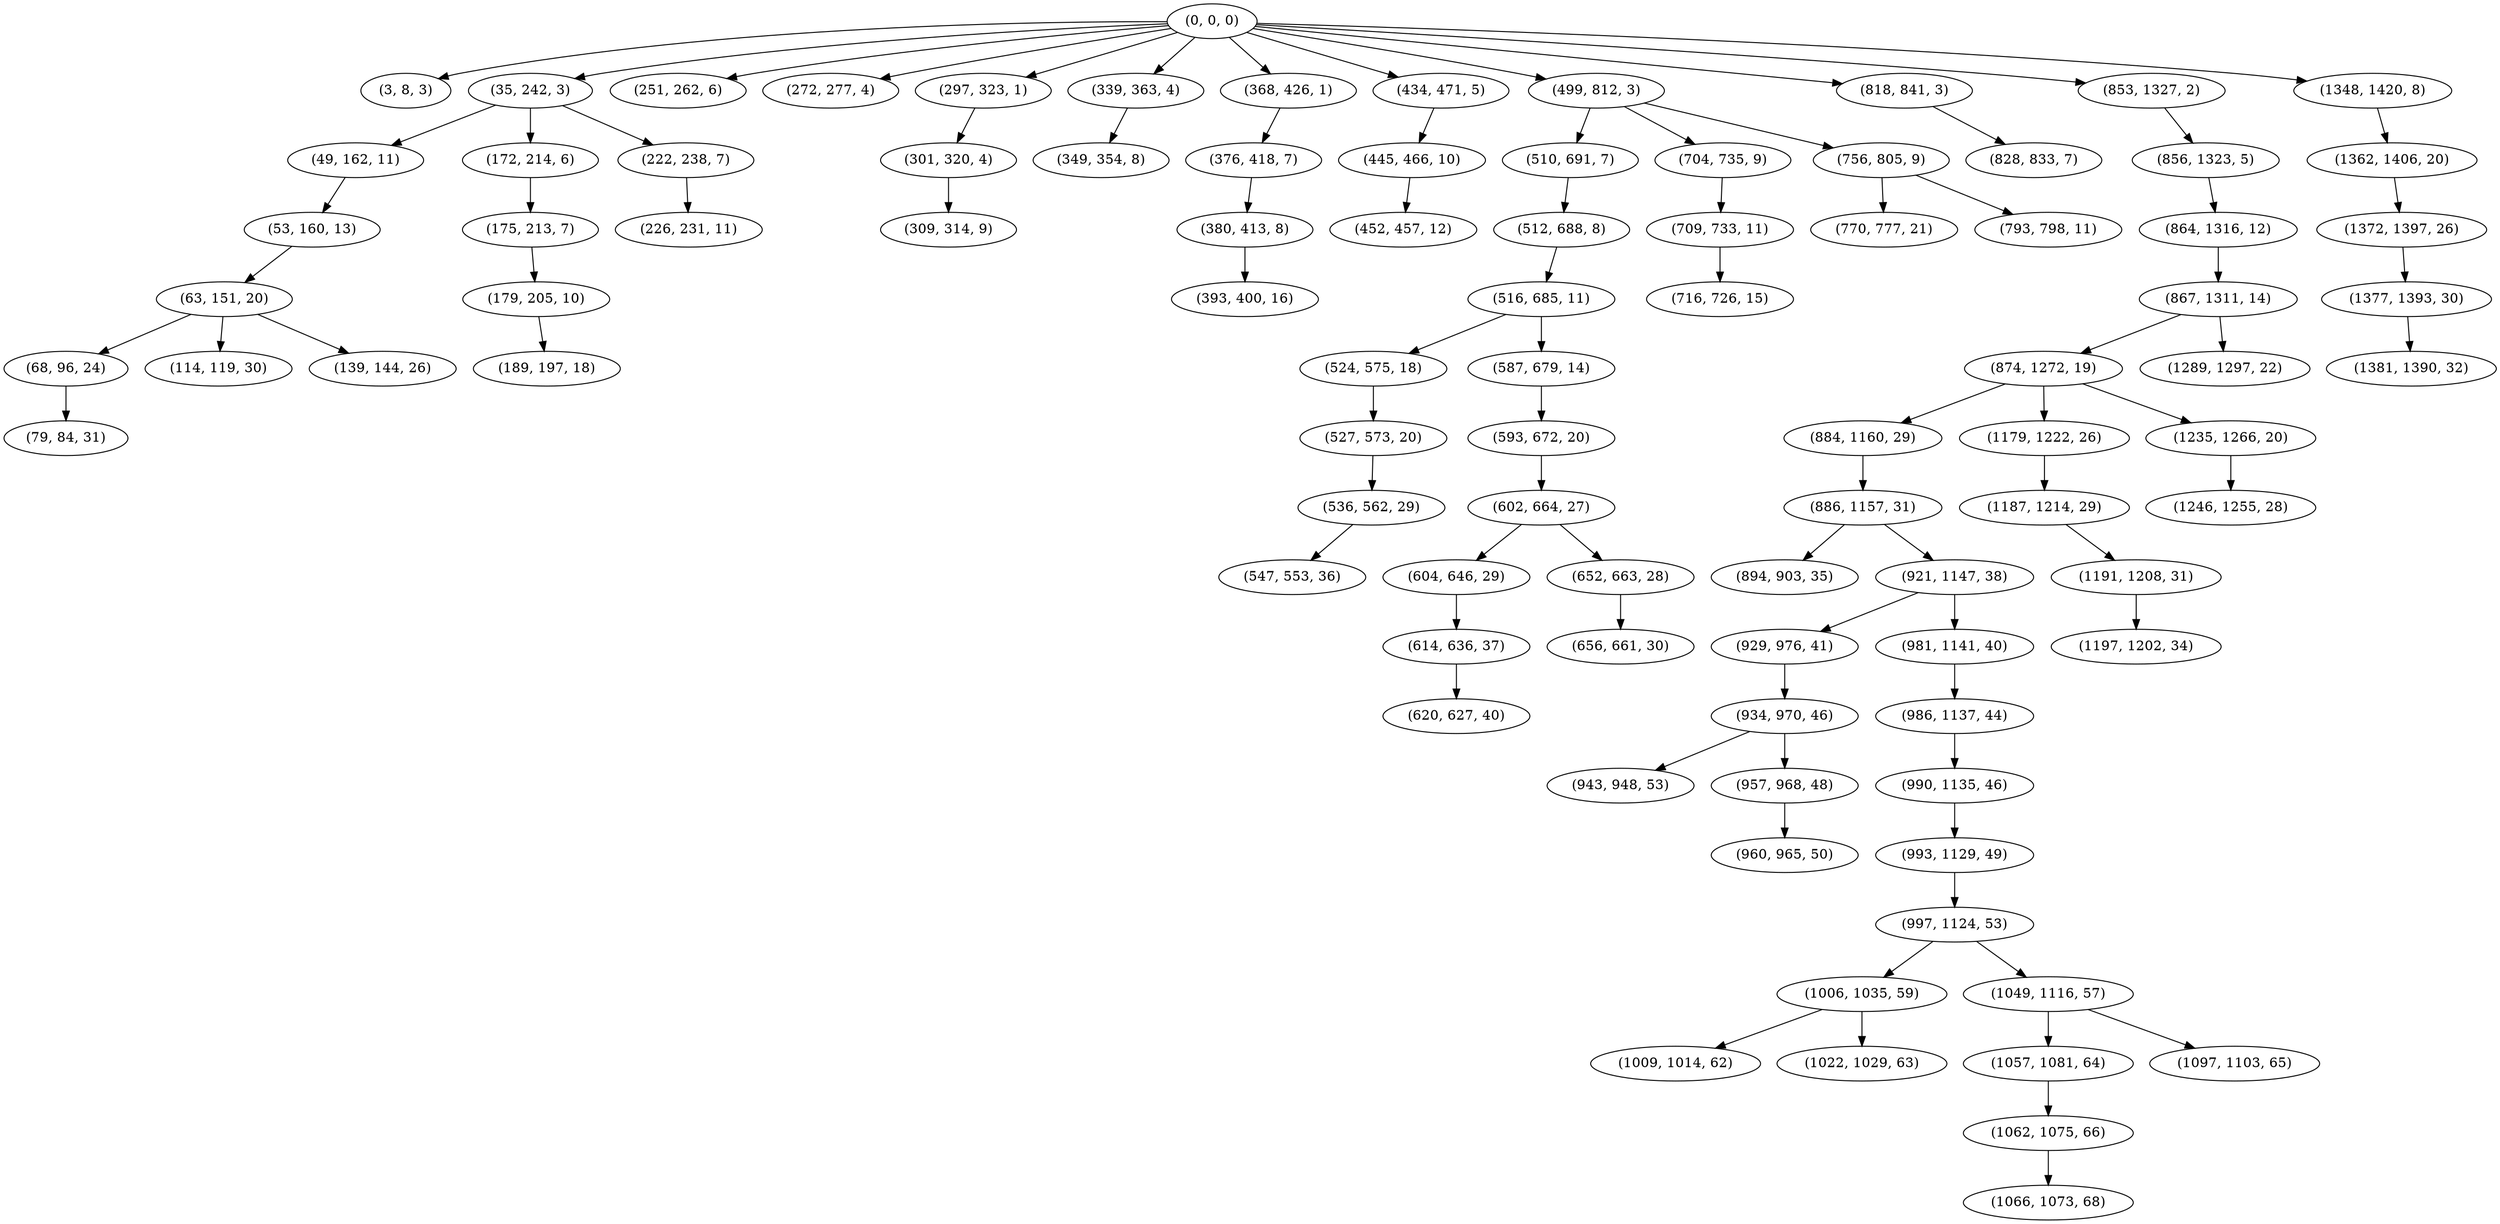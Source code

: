 digraph tree {
    "(0, 0, 0)";
    "(3, 8, 3)";
    "(35, 242, 3)";
    "(49, 162, 11)";
    "(53, 160, 13)";
    "(63, 151, 20)";
    "(68, 96, 24)";
    "(79, 84, 31)";
    "(114, 119, 30)";
    "(139, 144, 26)";
    "(172, 214, 6)";
    "(175, 213, 7)";
    "(179, 205, 10)";
    "(189, 197, 18)";
    "(222, 238, 7)";
    "(226, 231, 11)";
    "(251, 262, 6)";
    "(272, 277, 4)";
    "(297, 323, 1)";
    "(301, 320, 4)";
    "(309, 314, 9)";
    "(339, 363, 4)";
    "(349, 354, 8)";
    "(368, 426, 1)";
    "(376, 418, 7)";
    "(380, 413, 8)";
    "(393, 400, 16)";
    "(434, 471, 5)";
    "(445, 466, 10)";
    "(452, 457, 12)";
    "(499, 812, 3)";
    "(510, 691, 7)";
    "(512, 688, 8)";
    "(516, 685, 11)";
    "(524, 575, 18)";
    "(527, 573, 20)";
    "(536, 562, 29)";
    "(547, 553, 36)";
    "(587, 679, 14)";
    "(593, 672, 20)";
    "(602, 664, 27)";
    "(604, 646, 29)";
    "(614, 636, 37)";
    "(620, 627, 40)";
    "(652, 663, 28)";
    "(656, 661, 30)";
    "(704, 735, 9)";
    "(709, 733, 11)";
    "(716, 726, 15)";
    "(756, 805, 9)";
    "(770, 777, 21)";
    "(793, 798, 11)";
    "(818, 841, 3)";
    "(828, 833, 7)";
    "(853, 1327, 2)";
    "(856, 1323, 5)";
    "(864, 1316, 12)";
    "(867, 1311, 14)";
    "(874, 1272, 19)";
    "(884, 1160, 29)";
    "(886, 1157, 31)";
    "(894, 903, 35)";
    "(921, 1147, 38)";
    "(929, 976, 41)";
    "(934, 970, 46)";
    "(943, 948, 53)";
    "(957, 968, 48)";
    "(960, 965, 50)";
    "(981, 1141, 40)";
    "(986, 1137, 44)";
    "(990, 1135, 46)";
    "(993, 1129, 49)";
    "(997, 1124, 53)";
    "(1006, 1035, 59)";
    "(1009, 1014, 62)";
    "(1022, 1029, 63)";
    "(1049, 1116, 57)";
    "(1057, 1081, 64)";
    "(1062, 1075, 66)";
    "(1066, 1073, 68)";
    "(1097, 1103, 65)";
    "(1179, 1222, 26)";
    "(1187, 1214, 29)";
    "(1191, 1208, 31)";
    "(1197, 1202, 34)";
    "(1235, 1266, 20)";
    "(1246, 1255, 28)";
    "(1289, 1297, 22)";
    "(1348, 1420, 8)";
    "(1362, 1406, 20)";
    "(1372, 1397, 26)";
    "(1377, 1393, 30)";
    "(1381, 1390, 32)";
    "(0, 0, 0)" -> "(3, 8, 3)";
    "(0, 0, 0)" -> "(35, 242, 3)";
    "(0, 0, 0)" -> "(251, 262, 6)";
    "(0, 0, 0)" -> "(272, 277, 4)";
    "(0, 0, 0)" -> "(297, 323, 1)";
    "(0, 0, 0)" -> "(339, 363, 4)";
    "(0, 0, 0)" -> "(368, 426, 1)";
    "(0, 0, 0)" -> "(434, 471, 5)";
    "(0, 0, 0)" -> "(499, 812, 3)";
    "(0, 0, 0)" -> "(818, 841, 3)";
    "(0, 0, 0)" -> "(853, 1327, 2)";
    "(0, 0, 0)" -> "(1348, 1420, 8)";
    "(35, 242, 3)" -> "(49, 162, 11)";
    "(35, 242, 3)" -> "(172, 214, 6)";
    "(35, 242, 3)" -> "(222, 238, 7)";
    "(49, 162, 11)" -> "(53, 160, 13)";
    "(53, 160, 13)" -> "(63, 151, 20)";
    "(63, 151, 20)" -> "(68, 96, 24)";
    "(63, 151, 20)" -> "(114, 119, 30)";
    "(63, 151, 20)" -> "(139, 144, 26)";
    "(68, 96, 24)" -> "(79, 84, 31)";
    "(172, 214, 6)" -> "(175, 213, 7)";
    "(175, 213, 7)" -> "(179, 205, 10)";
    "(179, 205, 10)" -> "(189, 197, 18)";
    "(222, 238, 7)" -> "(226, 231, 11)";
    "(297, 323, 1)" -> "(301, 320, 4)";
    "(301, 320, 4)" -> "(309, 314, 9)";
    "(339, 363, 4)" -> "(349, 354, 8)";
    "(368, 426, 1)" -> "(376, 418, 7)";
    "(376, 418, 7)" -> "(380, 413, 8)";
    "(380, 413, 8)" -> "(393, 400, 16)";
    "(434, 471, 5)" -> "(445, 466, 10)";
    "(445, 466, 10)" -> "(452, 457, 12)";
    "(499, 812, 3)" -> "(510, 691, 7)";
    "(499, 812, 3)" -> "(704, 735, 9)";
    "(499, 812, 3)" -> "(756, 805, 9)";
    "(510, 691, 7)" -> "(512, 688, 8)";
    "(512, 688, 8)" -> "(516, 685, 11)";
    "(516, 685, 11)" -> "(524, 575, 18)";
    "(516, 685, 11)" -> "(587, 679, 14)";
    "(524, 575, 18)" -> "(527, 573, 20)";
    "(527, 573, 20)" -> "(536, 562, 29)";
    "(536, 562, 29)" -> "(547, 553, 36)";
    "(587, 679, 14)" -> "(593, 672, 20)";
    "(593, 672, 20)" -> "(602, 664, 27)";
    "(602, 664, 27)" -> "(604, 646, 29)";
    "(602, 664, 27)" -> "(652, 663, 28)";
    "(604, 646, 29)" -> "(614, 636, 37)";
    "(614, 636, 37)" -> "(620, 627, 40)";
    "(652, 663, 28)" -> "(656, 661, 30)";
    "(704, 735, 9)" -> "(709, 733, 11)";
    "(709, 733, 11)" -> "(716, 726, 15)";
    "(756, 805, 9)" -> "(770, 777, 21)";
    "(756, 805, 9)" -> "(793, 798, 11)";
    "(818, 841, 3)" -> "(828, 833, 7)";
    "(853, 1327, 2)" -> "(856, 1323, 5)";
    "(856, 1323, 5)" -> "(864, 1316, 12)";
    "(864, 1316, 12)" -> "(867, 1311, 14)";
    "(867, 1311, 14)" -> "(874, 1272, 19)";
    "(867, 1311, 14)" -> "(1289, 1297, 22)";
    "(874, 1272, 19)" -> "(884, 1160, 29)";
    "(874, 1272, 19)" -> "(1179, 1222, 26)";
    "(874, 1272, 19)" -> "(1235, 1266, 20)";
    "(884, 1160, 29)" -> "(886, 1157, 31)";
    "(886, 1157, 31)" -> "(894, 903, 35)";
    "(886, 1157, 31)" -> "(921, 1147, 38)";
    "(921, 1147, 38)" -> "(929, 976, 41)";
    "(921, 1147, 38)" -> "(981, 1141, 40)";
    "(929, 976, 41)" -> "(934, 970, 46)";
    "(934, 970, 46)" -> "(943, 948, 53)";
    "(934, 970, 46)" -> "(957, 968, 48)";
    "(957, 968, 48)" -> "(960, 965, 50)";
    "(981, 1141, 40)" -> "(986, 1137, 44)";
    "(986, 1137, 44)" -> "(990, 1135, 46)";
    "(990, 1135, 46)" -> "(993, 1129, 49)";
    "(993, 1129, 49)" -> "(997, 1124, 53)";
    "(997, 1124, 53)" -> "(1006, 1035, 59)";
    "(997, 1124, 53)" -> "(1049, 1116, 57)";
    "(1006, 1035, 59)" -> "(1009, 1014, 62)";
    "(1006, 1035, 59)" -> "(1022, 1029, 63)";
    "(1049, 1116, 57)" -> "(1057, 1081, 64)";
    "(1049, 1116, 57)" -> "(1097, 1103, 65)";
    "(1057, 1081, 64)" -> "(1062, 1075, 66)";
    "(1062, 1075, 66)" -> "(1066, 1073, 68)";
    "(1179, 1222, 26)" -> "(1187, 1214, 29)";
    "(1187, 1214, 29)" -> "(1191, 1208, 31)";
    "(1191, 1208, 31)" -> "(1197, 1202, 34)";
    "(1235, 1266, 20)" -> "(1246, 1255, 28)";
    "(1348, 1420, 8)" -> "(1362, 1406, 20)";
    "(1362, 1406, 20)" -> "(1372, 1397, 26)";
    "(1372, 1397, 26)" -> "(1377, 1393, 30)";
    "(1377, 1393, 30)" -> "(1381, 1390, 32)";
}
